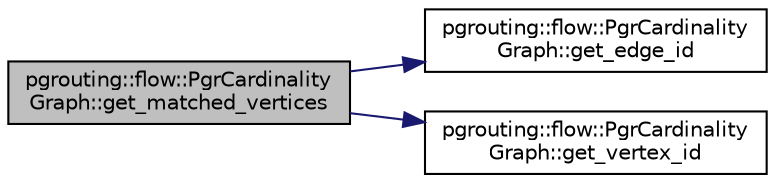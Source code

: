 digraph "pgrouting::flow::PgrCardinalityGraph::get_matched_vertices"
{
  edge [fontname="Helvetica",fontsize="10",labelfontname="Helvetica",labelfontsize="10"];
  node [fontname="Helvetica",fontsize="10",shape=record];
  rankdir="LR";
  Node9 [label="pgrouting::flow::PgrCardinality\lGraph::get_matched_vertices",height=0.2,width=0.4,color="black", fillcolor="grey75", style="filled", fontcolor="black"];
  Node9 -> Node10 [color="midnightblue",fontsize="10",style="solid",fontname="Helvetica"];
  Node10 [label="pgrouting::flow::PgrCardinality\lGraph::get_edge_id",height=0.2,width=0.4,color="black", fillcolor="white", style="filled",URL="$classpgrouting_1_1flow_1_1PgrCardinalityGraph.html#a279c29aeecb1acaec06863cf72434b43"];
  Node9 -> Node11 [color="midnightblue",fontsize="10",style="solid",fontname="Helvetica"];
  Node11 [label="pgrouting::flow::PgrCardinality\lGraph::get_vertex_id",height=0.2,width=0.4,color="black", fillcolor="white", style="filled",URL="$classpgrouting_1_1flow_1_1PgrCardinalityGraph.html#a947c6e05f5adbb37ab66d4cf73825e2c"];
}
